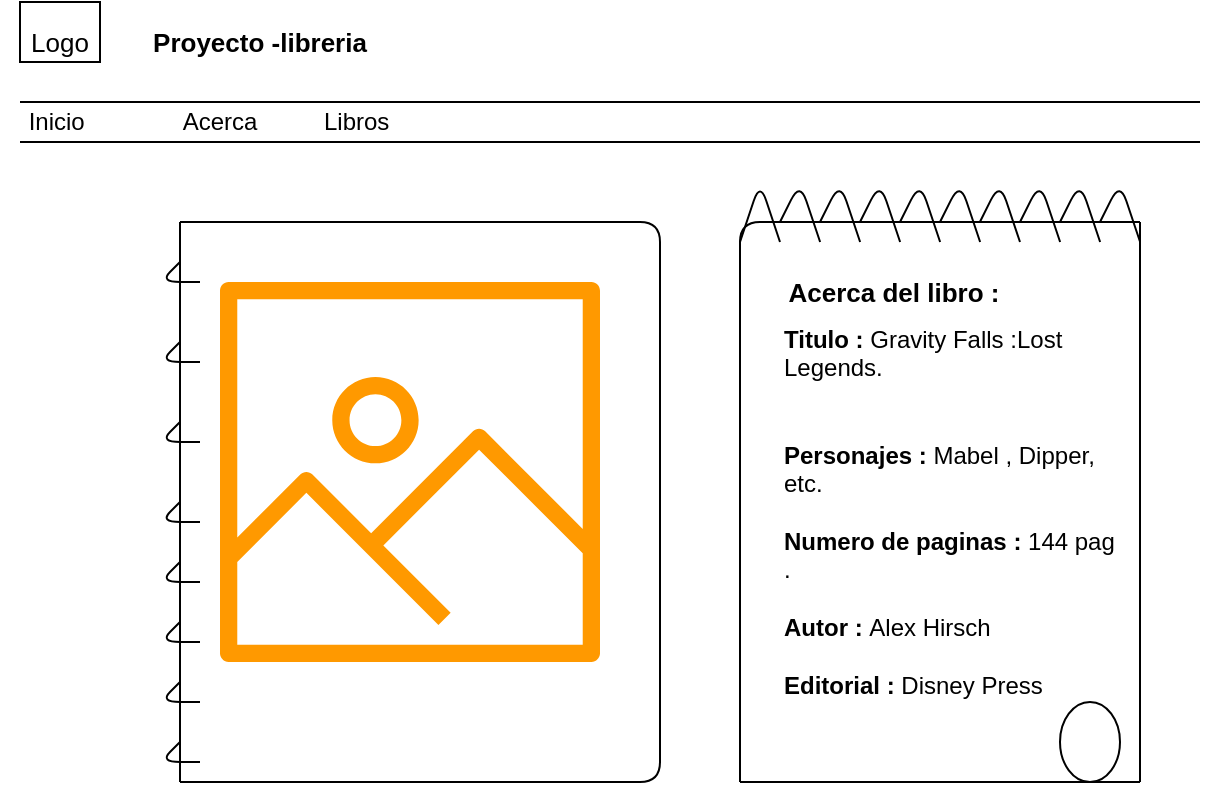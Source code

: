 <mxfile version="15.3.7" type="device"><diagram id="57KG81uA6W0pd-QetugU" name="Page-1"><mxGraphModel dx="526" dy="450" grid="1" gridSize="10" guides="1" tooltips="1" connect="1" arrows="1" fold="1" page="1" pageScale="1" pageWidth="827" pageHeight="1169" math="0" shadow="0"><root><mxCell id="0"/><mxCell id="1" parent="0"/><mxCell id="qqfiPriQR47YuASDGcg0-1" value="" style="endArrow=none;html=1;" parent="1" edge="1"><mxGeometry width="50" height="50" relative="1" as="geometry"><mxPoint x="40" y="60" as="sourcePoint"/><mxPoint x="630" y="60" as="targetPoint"/></mxGeometry></mxCell><mxCell id="qqfiPriQR47YuASDGcg0-2" value="" style="endArrow=none;html=1;" parent="1" edge="1"><mxGeometry width="50" height="50" relative="1" as="geometry"><mxPoint x="40" y="80" as="sourcePoint"/><mxPoint x="630" y="80" as="targetPoint"/></mxGeometry></mxCell><mxCell id="qqfiPriQR47YuASDGcg0-3" value="" style="rounded=0;whiteSpace=wrap;html=1;" parent="1" vertex="1"><mxGeometry x="40" y="10" width="40" height="30" as="geometry"/></mxCell><mxCell id="qqfiPriQR47YuASDGcg0-4" value="Inicio&amp;nbsp;" style="text;html=1;strokeColor=none;fillColor=none;align=center;verticalAlign=middle;whiteSpace=wrap;rounded=0;" parent="1" vertex="1"><mxGeometry x="40" y="60" width="40" height="20" as="geometry"/></mxCell><mxCell id="qqfiPriQR47YuASDGcg0-5" value="Acerca" style="text;html=1;strokeColor=none;fillColor=none;align=center;verticalAlign=middle;whiteSpace=wrap;rounded=0;" parent="1" vertex="1"><mxGeometry x="120" y="60" width="40" height="20" as="geometry"/></mxCell><mxCell id="qqfiPriQR47YuASDGcg0-7" value="Libros&amp;nbsp;" style="text;html=1;strokeColor=none;fillColor=none;align=center;verticalAlign=middle;whiteSpace=wrap;rounded=0;" parent="1" vertex="1"><mxGeometry x="190" y="60" width="40" height="20" as="geometry"/></mxCell><mxCell id="qqfiPriQR47YuASDGcg0-8" value="&lt;font style=&quot;font-size: 13px&quot;&gt;Logo&lt;/font&gt;" style="text;html=1;strokeColor=none;fillColor=none;align=center;verticalAlign=middle;whiteSpace=wrap;rounded=0;" parent="1" vertex="1"><mxGeometry x="30" y="15" width="60" height="30" as="geometry"/></mxCell><mxCell id="qqfiPriQR47YuASDGcg0-9" value="&lt;font style=&quot;font-size: 13px&quot;&gt;&lt;b&gt;Proyecto -libreria&lt;/b&gt;&lt;/font&gt;" style="text;html=1;strokeColor=none;fillColor=none;align=center;verticalAlign=middle;whiteSpace=wrap;rounded=0;" parent="1" vertex="1"><mxGeometry x="80" y="20" width="160" height="20" as="geometry"/></mxCell><mxCell id="qqfiPriQR47YuASDGcg0-12" value="" style="endArrow=none;html=1;" parent="1" edge="1"><mxGeometry width="50" height="50" relative="1" as="geometry"><mxPoint x="120" y="120" as="sourcePoint"/><mxPoint x="330" y="120" as="targetPoint"/></mxGeometry></mxCell><mxCell id="qqfiPriQR47YuASDGcg0-14" value="" style="endArrow=none;html=1;" parent="1" edge="1"><mxGeometry width="50" height="50" relative="1" as="geometry"><mxPoint x="360" y="160" as="sourcePoint"/><mxPoint x="320" y="120" as="targetPoint"/><Array as="points"><mxPoint x="360" y="120"/></Array></mxGeometry></mxCell><mxCell id="qqfiPriQR47YuASDGcg0-15" value="" style="endArrow=none;html=1;" parent="1" edge="1"><mxGeometry width="50" height="50" relative="1" as="geometry"><mxPoint x="360" y="300" as="sourcePoint"/><mxPoint x="360" y="140" as="targetPoint"/></mxGeometry></mxCell><mxCell id="qqfiPriQR47YuASDGcg0-16" value="" style="endArrow=none;html=1;" parent="1" edge="1"><mxGeometry width="50" height="50" relative="1" as="geometry"><mxPoint x="120" y="400" as="sourcePoint"/><mxPoint x="320" y="400" as="targetPoint"/></mxGeometry></mxCell><mxCell id="qqfiPriQR47YuASDGcg0-17" value="" style="endArrow=none;html=1;" parent="1" edge="1"><mxGeometry width="50" height="50" relative="1" as="geometry"><mxPoint x="320" y="400" as="sourcePoint"/><mxPoint x="360" y="360" as="targetPoint"/><Array as="points"><mxPoint x="360" y="400"/></Array></mxGeometry></mxCell><mxCell id="qqfiPriQR47YuASDGcg0-18" value="" style="endArrow=none;html=1;" parent="1" edge="1"><mxGeometry width="50" height="50" relative="1" as="geometry"><mxPoint x="360" y="360" as="sourcePoint"/><mxPoint x="360" y="300" as="targetPoint"/></mxGeometry></mxCell><mxCell id="qqfiPriQR47YuASDGcg0-19" value="" style="endArrow=none;html=1;" parent="1" edge="1"><mxGeometry width="50" height="50" relative="1" as="geometry"><mxPoint x="120" y="390" as="sourcePoint"/><mxPoint x="120" y="120" as="targetPoint"/></mxGeometry></mxCell><mxCell id="qqfiPriQR47YuASDGcg0-22" value="" style="endArrow=none;html=1;" parent="1" edge="1"><mxGeometry width="50" height="50" relative="1" as="geometry"><mxPoint x="120" y="260" as="sourcePoint"/><mxPoint x="130" y="270" as="targetPoint"/><Array as="points"><mxPoint x="110" y="270"/></Array></mxGeometry></mxCell><mxCell id="qqfiPriQR47YuASDGcg0-23" value="" style="endArrow=none;html=1;" parent="1" edge="1"><mxGeometry width="50" height="50" relative="1" as="geometry"><mxPoint x="120" y="290" as="sourcePoint"/><mxPoint x="130" y="300" as="targetPoint"/><Array as="points"><mxPoint x="110" y="300"/></Array></mxGeometry></mxCell><mxCell id="qqfiPriQR47YuASDGcg0-24" value="" style="endArrow=none;html=1;" parent="1" edge="1"><mxGeometry width="50" height="50" relative="1" as="geometry"><mxPoint x="120" y="320" as="sourcePoint"/><mxPoint x="130" y="330" as="targetPoint"/><Array as="points"><mxPoint x="110" y="330"/></Array></mxGeometry></mxCell><mxCell id="qqfiPriQR47YuASDGcg0-25" value="" style="endArrow=none;html=1;" parent="1" edge="1"><mxGeometry width="50" height="50" relative="1" as="geometry"><mxPoint x="120" y="350" as="sourcePoint"/><mxPoint x="130" y="360" as="targetPoint"/><Array as="points"><mxPoint x="110" y="360"/></Array></mxGeometry></mxCell><mxCell id="qqfiPriQR47YuASDGcg0-26" value="" style="endArrow=none;html=1;" parent="1" edge="1"><mxGeometry width="50" height="50" relative="1" as="geometry"><mxPoint x="120" y="380" as="sourcePoint"/><mxPoint x="130" y="390" as="targetPoint"/><Array as="points"><mxPoint x="110" y="390"/></Array></mxGeometry></mxCell><mxCell id="qqfiPriQR47YuASDGcg0-27" value="" style="endArrow=none;html=1;" parent="1" edge="1"><mxGeometry width="50" height="50" relative="1" as="geometry"><mxPoint x="120" y="140" as="sourcePoint"/><mxPoint x="130" y="150" as="targetPoint"/><Array as="points"><mxPoint x="110" y="150"/></Array></mxGeometry></mxCell><mxCell id="qqfiPriQR47YuASDGcg0-28" value="" style="endArrow=none;html=1;" parent="1" edge="1"><mxGeometry width="50" height="50" relative="1" as="geometry"><mxPoint x="120" y="220" as="sourcePoint"/><mxPoint x="130" y="230" as="targetPoint"/><Array as="points"><mxPoint x="110" y="230"/></Array></mxGeometry></mxCell><mxCell id="qqfiPriQR47YuASDGcg0-29" value="" style="endArrow=none;html=1;" parent="1" edge="1"><mxGeometry width="50" height="50" relative="1" as="geometry"><mxPoint x="120" y="180" as="sourcePoint"/><mxPoint x="130" y="190" as="targetPoint"/><Array as="points"><mxPoint x="110" y="190"/></Array></mxGeometry></mxCell><mxCell id="qqfiPriQR47YuASDGcg0-30" value="" style="endArrow=none;html=1;" parent="1" edge="1"><mxGeometry width="50" height="50" relative="1" as="geometry"><mxPoint x="120" y="390" as="sourcePoint"/><mxPoint x="120" y="400" as="targetPoint"/></mxGeometry></mxCell><mxCell id="qqfiPriQR47YuASDGcg0-32" value="" style="sketch=0;outlineConnect=0;fontColor=#232F3E;gradientColor=none;fillColor=#FF9900;strokeColor=none;dashed=0;verticalLabelPosition=bottom;verticalAlign=top;align=center;html=1;fontSize=12;fontStyle=0;aspect=fixed;pointerEvents=1;shape=mxgraph.aws4.container_registry_image;" parent="1" vertex="1"><mxGeometry x="140" y="150" width="190" height="190" as="geometry"/></mxCell><mxCell id="qqfiPriQR47YuASDGcg0-33" value="" style="endArrow=none;html=1;" parent="1" edge="1"><mxGeometry width="50" height="50" relative="1" as="geometry"><mxPoint x="400" y="180" as="sourcePoint"/><mxPoint x="600" y="120" as="targetPoint"/><Array as="points"><mxPoint x="400" y="120"/></Array></mxGeometry></mxCell><mxCell id="qqfiPriQR47YuASDGcg0-34" value="" style="endArrow=none;html=1;" parent="1" edge="1"><mxGeometry width="50" height="50" relative="1" as="geometry"><mxPoint x="400" y="400" as="sourcePoint"/><mxPoint x="400" y="170" as="targetPoint"/></mxGeometry></mxCell><mxCell id="qqfiPriQR47YuASDGcg0-35" value="" style="endArrow=none;html=1;" parent="1" edge="1"><mxGeometry width="50" height="50" relative="1" as="geometry"><mxPoint x="600" y="400" as="sourcePoint"/><mxPoint x="400" y="400" as="targetPoint"/></mxGeometry></mxCell><mxCell id="qqfiPriQR47YuASDGcg0-36" value="" style="endArrow=none;html=1;" parent="1" edge="1"><mxGeometry width="50" height="50" relative="1" as="geometry"><mxPoint x="600" y="400" as="sourcePoint"/><mxPoint x="600" y="120" as="targetPoint"/></mxGeometry></mxCell><mxCell id="qqfiPriQR47YuASDGcg0-38" value="&lt;font style=&quot;font-size: 13px&quot;&gt;&lt;b&gt;Acerca del libro :&lt;/b&gt;&lt;/font&gt;" style="text;html=1;strokeColor=none;fillColor=none;align=center;verticalAlign=middle;whiteSpace=wrap;rounded=0;" parent="1" vertex="1"><mxGeometry x="414" y="140" width="126" height="30" as="geometry"/></mxCell><mxCell id="qqfiPriQR47YuASDGcg0-40" value="&lt;b&gt;Titulo&lt;/b&gt; &lt;b&gt;: &lt;/b&gt;Gravity Falls :Lost&lt;br&gt;Legends.&lt;br&gt;&amp;nbsp;&lt;br&gt;&lt;br&gt;&lt;b&gt;Personajes :&lt;/b&gt; Mabel , Dipper, etc.&lt;br&gt;&lt;br&gt;&lt;b&gt;Numero de paginas : &lt;/b&gt;144 pag .&lt;br&gt;&lt;br&gt;&lt;b&gt;Autor : &lt;/b&gt;Alex Hirsch&lt;br&gt;&lt;br&gt;&lt;b&gt;Editorial :&lt;/b&gt; Disney Press&amp;nbsp;" style="text;html=1;strokeColor=none;fillColor=none;align=left;verticalAlign=middle;whiteSpace=wrap;rounded=0;" parent="1" vertex="1"><mxGeometry x="420" y="130" width="170" height="270" as="geometry"/></mxCell><mxCell id="qqfiPriQR47YuASDGcg0-42" value="" style="endArrow=none;html=1;entryX=0;entryY=0;entryDx=0;entryDy=0;" parent="1" target="qqfiPriQR47YuASDGcg0-40" edge="1"><mxGeometry width="50" height="50" relative="1" as="geometry"><mxPoint x="400" y="130" as="sourcePoint"/><mxPoint x="420" y="120" as="targetPoint"/><Array as="points"><mxPoint x="410" y="100"/></Array></mxGeometry></mxCell><mxCell id="qqfiPriQR47YuASDGcg0-43" value="" style="endArrow=none;html=1;entryX=0.118;entryY=0;entryDx=0;entryDy=0;entryPerimeter=0;" parent="1" target="qqfiPriQR47YuASDGcg0-40" edge="1"><mxGeometry width="50" height="50" relative="1" as="geometry"><mxPoint x="420" y="120" as="sourcePoint"/><mxPoint x="440" y="120" as="targetPoint"/><Array as="points"><mxPoint x="430" y="100"/></Array></mxGeometry></mxCell><mxCell id="qqfiPriQR47YuASDGcg0-46" value="" style="endArrow=none;html=1;entryX=0.118;entryY=0;entryDx=0;entryDy=0;entryPerimeter=0;" parent="1" edge="1"><mxGeometry width="50" height="50" relative="1" as="geometry"><mxPoint x="440" y="120" as="sourcePoint"/><mxPoint x="460.06" y="130" as="targetPoint"/><Array as="points"><mxPoint x="450" y="100"/></Array></mxGeometry></mxCell><mxCell id="qqfiPriQR47YuASDGcg0-48" value="" style="endArrow=none;html=1;entryX=0.118;entryY=0;entryDx=0;entryDy=0;entryPerimeter=0;" parent="1" edge="1"><mxGeometry width="50" height="50" relative="1" as="geometry"><mxPoint x="460" y="120" as="sourcePoint"/><mxPoint x="480.06" y="130" as="targetPoint"/><Array as="points"><mxPoint x="470" y="100"/></Array></mxGeometry></mxCell><mxCell id="qqfiPriQR47YuASDGcg0-49" value="" style="endArrow=none;html=1;entryX=0.118;entryY=0;entryDx=0;entryDy=0;entryPerimeter=0;" parent="1" edge="1"><mxGeometry width="50" height="50" relative="1" as="geometry"><mxPoint x="480" y="120" as="sourcePoint"/><mxPoint x="500.06" y="130" as="targetPoint"/><Array as="points"><mxPoint x="490" y="100"/></Array></mxGeometry></mxCell><mxCell id="qqfiPriQR47YuASDGcg0-50" value="" style="endArrow=none;html=1;entryX=0.118;entryY=0;entryDx=0;entryDy=0;entryPerimeter=0;" parent="1" edge="1"><mxGeometry width="50" height="50" relative="1" as="geometry"><mxPoint x="519.94" y="120" as="sourcePoint"/><mxPoint x="540" y="130" as="targetPoint"/><Array as="points"><mxPoint x="529.94" y="100"/></Array></mxGeometry></mxCell><mxCell id="qqfiPriQR47YuASDGcg0-51" value="" style="endArrow=none;html=1;entryX=0.118;entryY=0;entryDx=0;entryDy=0;entryPerimeter=0;" parent="1" edge="1"><mxGeometry width="50" height="50" relative="1" as="geometry"><mxPoint x="500" y="120" as="sourcePoint"/><mxPoint x="520.06" y="130" as="targetPoint"/><Array as="points"><mxPoint x="510" y="100"/></Array></mxGeometry></mxCell><mxCell id="qqfiPriQR47YuASDGcg0-55" value="" style="endArrow=none;html=1;entryX=0.118;entryY=0;entryDx=0;entryDy=0;entryPerimeter=0;" parent="1" edge="1"><mxGeometry width="50" height="50" relative="1" as="geometry"><mxPoint x="540" y="120" as="sourcePoint"/><mxPoint x="560.06" y="130" as="targetPoint"/><Array as="points"><mxPoint x="550" y="100"/></Array></mxGeometry></mxCell><mxCell id="qqfiPriQR47YuASDGcg0-56" value="" style="endArrow=none;html=1;entryX=0.118;entryY=0;entryDx=0;entryDy=0;entryPerimeter=0;" parent="1" edge="1"><mxGeometry width="50" height="50" relative="1" as="geometry"><mxPoint x="580" y="120" as="sourcePoint"/><mxPoint x="600.06" y="130" as="targetPoint"/><Array as="points"><mxPoint x="590" y="100"/></Array></mxGeometry></mxCell><mxCell id="qqfiPriQR47YuASDGcg0-57" value="" style="endArrow=none;html=1;entryX=0.118;entryY=0;entryDx=0;entryDy=0;entryPerimeter=0;" parent="1" edge="1"><mxGeometry width="50" height="50" relative="1" as="geometry"><mxPoint x="560" y="120" as="sourcePoint"/><mxPoint x="580.06" y="130" as="targetPoint"/><Array as="points"><mxPoint x="570" y="100"/></Array></mxGeometry></mxCell><mxCell id="DV-1JoKNv4qhvNobRq2A-1" value="" style="ellipse;whiteSpace=wrap;html=1;" vertex="1" parent="1"><mxGeometry x="560" y="360" width="30" height="40" as="geometry"/></mxCell></root></mxGraphModel></diagram></mxfile>